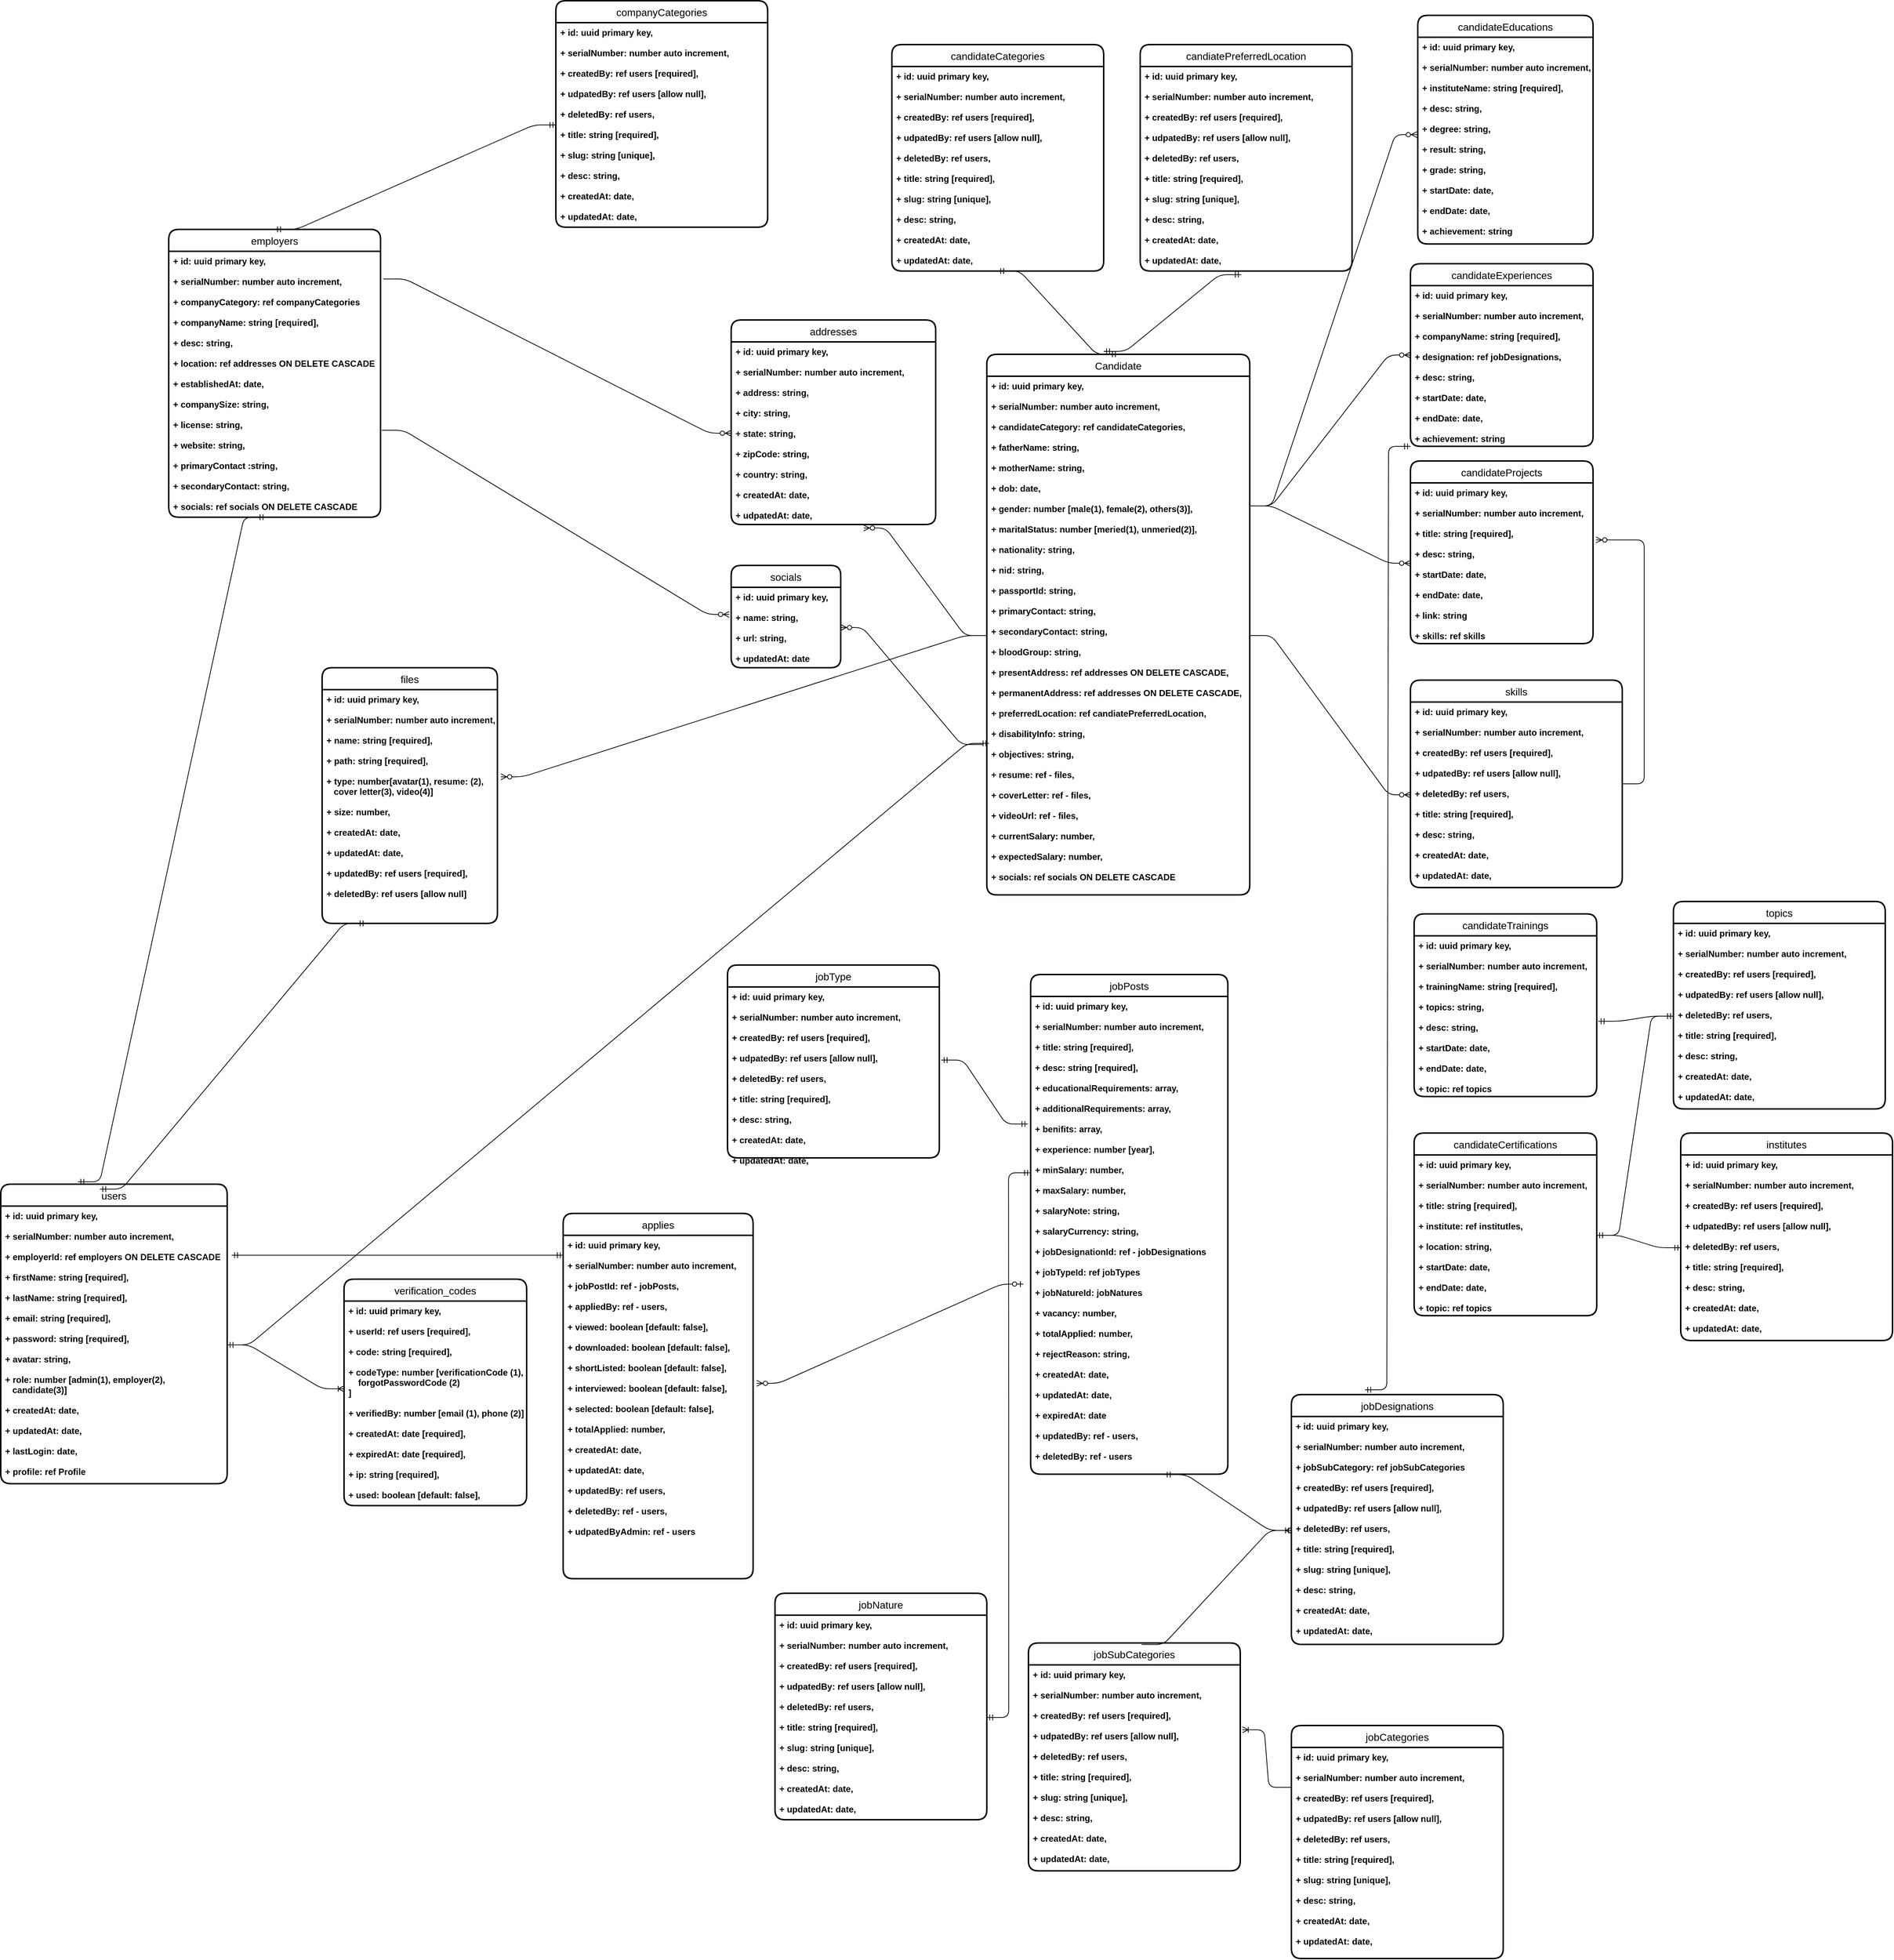 <mxfile version="22.0.2" type="device">
  <diagram id="WAGPpF2LaKX80kCjaSZH" name="Page-1">
    <mxGraphModel dx="1363" dy="2708" grid="1" gridSize="10" guides="1" tooltips="1" connect="1" arrows="1" fold="1" page="1" pageScale="1" pageWidth="827" pageHeight="1169" math="0" shadow="0">
      <root>
        <mxCell id="0" />
        <mxCell id="1" parent="0" />
        <mxCell id="UpTmUMsQdDxuBzCbDC8o-1" value="users" style="swimlane;childLayout=stackLayout;horizontal=1;startSize=30;horizontalStack=0;rounded=1;fontSize=14;fontStyle=0;strokeWidth=2;resizeParent=0;resizeLast=1;shadow=0;dashed=0;align=center;" parent="1" vertex="1">
          <mxGeometry x="-580" y="-440" width="310" height="410" as="geometry" />
        </mxCell>
        <mxCell id="UpTmUMsQdDxuBzCbDC8o-2" value="+ id: uuid primary key,&#xa;&#xa;+ serialNumber: number auto increment,&#xa;&#xa;+ employerId: ref employers ON DELETE CASCADE&#xa;&#xa;+ firstName: string [required],&#xa;&#xa;+ lastName: string [required],&#xa;&#xa;+ email: string [required],&#xa;&#xa;+ password: string [required],&#xa;&#xa;+ avatar: string,&#xa;&#xa;+ role: number [admin(1), employer(2), &#xa;   candidate(3)]&#xa;&#xa;+ createdAt: date,&#xa;&#xa;+ updatedAt: date,&#xa;&#xa;+ lastLogin: date,&#xa;&#xa;+ profile: ref Profile" style="align=left;strokeColor=none;fillColor=none;spacingLeft=4;fontSize=12;verticalAlign=top;resizable=0;rotatable=0;part=1;fontStyle=1" parent="UpTmUMsQdDxuBzCbDC8o-1" vertex="1">
          <mxGeometry y="30" width="310" height="380" as="geometry" />
        </mxCell>
        <mxCell id="UpTmUMsQdDxuBzCbDC8o-5" value="verification_codes" style="swimlane;childLayout=stackLayout;horizontal=1;startSize=30;horizontalStack=0;rounded=1;fontSize=14;fontStyle=0;strokeWidth=2;resizeParent=0;resizeLast=1;shadow=0;dashed=0;align=center;" parent="1" vertex="1">
          <mxGeometry x="-110" y="-310" width="250" height="310" as="geometry" />
        </mxCell>
        <mxCell id="UpTmUMsQdDxuBzCbDC8o-6" value="+ id: uuid primary key,&#xa;&#xa;+ userId: ref users [required],&#xa;&#xa;+ code: string [required],&#xa;&#xa;+ codeType: number [verificationCode (1),&#xa;    forgotPasswordCode (2)&#xa;]&#xa;&#xa;+ verifiedBy: number [email (1), phone (2)]&#xa;&#xa;+ createdAt: date [required],&#xa;&#xa;+ expiredAt: date [required],&#xa;&#xa;+ ip: string [required],&#xa;&#xa;+ used: boolean [default: false],&#xa;" style="align=left;strokeColor=none;fillColor=none;spacingLeft=4;fontSize=12;verticalAlign=top;resizable=0;rotatable=0;part=1;fontStyle=1" parent="UpTmUMsQdDxuBzCbDC8o-5" vertex="1">
          <mxGeometry y="30" width="250" height="280" as="geometry" />
        </mxCell>
        <mxCell id="UpTmUMsQdDxuBzCbDC8o-13" value="" style="edgeStyle=entityRelationEdgeStyle;fontSize=12;html=1;endArrow=ERoneToMany;entryX=0;entryY=0.429;entryDx=0;entryDy=0;entryPerimeter=0;" parent="1" source="UpTmUMsQdDxuBzCbDC8o-2" target="UpTmUMsQdDxuBzCbDC8o-6" edge="1">
          <mxGeometry width="100" height="100" relative="1" as="geometry">
            <mxPoint x="-280" y="-230" as="sourcePoint" />
            <mxPoint x="-170" y="-310" as="targetPoint" />
          </mxGeometry>
        </mxCell>
        <mxCell id="UpTmUMsQdDxuBzCbDC8o-16" value="files" style="swimlane;childLayout=stackLayout;horizontal=1;startSize=30;horizontalStack=0;rounded=1;fontSize=14;fontStyle=0;strokeWidth=2;resizeParent=0;resizeLast=1;shadow=0;dashed=0;align=center;" parent="1" vertex="1">
          <mxGeometry x="-140" y="-1147" width="240" height="350" as="geometry" />
        </mxCell>
        <mxCell id="UpTmUMsQdDxuBzCbDC8o-17" value="+ id: uuid primary key,&#xa;&#xa;+ serialNumber: number auto increment,&#xa;&#xa;+ name: string [required],&#xa;&#xa;+ path: string [required],&#xa;&#xa;+ type: number[avatar(1), resume: (2), &#xa;   cover letter(3), video(4)]&#xa;&#xa;+ size: number,&#xa;&#xa;+ createdAt: date,&#xa;&#xa;+ updatedAt: date,&#xa;&#xa;+ updatedBy: ref users [required],&#xa;&#xa;+ deletedBy: ref users [allow null]&#xa;" style="align=left;strokeColor=none;fillColor=none;spacingLeft=4;fontSize=12;verticalAlign=top;resizable=0;rotatable=0;part=1;fontStyle=1" parent="UpTmUMsQdDxuBzCbDC8o-16" vertex="1">
          <mxGeometry y="30" width="240" height="320" as="geometry" />
        </mxCell>
        <mxCell id="UpTmUMsQdDxuBzCbDC8o-21" value="employers" style="swimlane;childLayout=stackLayout;horizontal=1;startSize=30;horizontalStack=0;rounded=1;fontSize=14;fontStyle=0;strokeWidth=2;resizeParent=0;resizeLast=1;shadow=0;dashed=0;align=center;" parent="1" vertex="1">
          <mxGeometry x="-350" y="-1747" width="290" height="394" as="geometry" />
        </mxCell>
        <mxCell id="UpTmUMsQdDxuBzCbDC8o-22" value="+ id: uuid primary key,&#xa;&#xa;+ serialNumber: number auto increment,&#xa;&#xa;+ companyCategory: ref companyCategories&#xa;&#xa;+ companyName: string [required],&#xa;&#xa;+ desc: string,&#xa;&#xa;+ location: ref addresses ON DELETE CASCADE&#xa;&#xa;+ establishedAt: date,&#xa;&#xa;+ companySize: string,&#xa;&#xa;+ license: string,&#xa;&#xa;+ website: string,&#xa;&#xa;+ primaryContact :string,&#xa;&#xa;+ secondaryContact: string,&#xa;&#xa;+ socials: ref socials ON DELETE CASCADE" style="align=left;strokeColor=none;fillColor=none;spacingLeft=4;fontSize=12;verticalAlign=top;resizable=0;rotatable=0;part=1;fontStyle=1" parent="UpTmUMsQdDxuBzCbDC8o-21" vertex="1">
          <mxGeometry y="30" width="290" height="364" as="geometry" />
        </mxCell>
        <mxCell id="UpTmUMsQdDxuBzCbDC8o-23" value="addresses" style="swimlane;childLayout=stackLayout;horizontal=1;startSize=30;horizontalStack=0;rounded=1;fontSize=14;fontStyle=0;strokeWidth=2;resizeParent=0;resizeLast=1;shadow=0;dashed=0;align=center;" parent="1" vertex="1">
          <mxGeometry x="420" y="-1623" width="280" height="280" as="geometry" />
        </mxCell>
        <mxCell id="UpTmUMsQdDxuBzCbDC8o-24" value="+ id: uuid primary key,&#xa;&#xa;+ serialNumber: number auto increment,&#xa;&#xa;+ address: string,&#xa;&#xa;+ city: string,&#xa;&#xa;+ state: string,&#xa;&#xa;+ zipCode: string,&#xa;&#xa;+ country: string,&#xa;&#xa;+ createdAt: date,&#xa;&#xa;+ udpatedAt: date,&#xa;" style="align=left;strokeColor=none;fillColor=none;spacingLeft=4;fontSize=12;verticalAlign=top;resizable=0;rotatable=0;part=1;fontStyle=1" parent="UpTmUMsQdDxuBzCbDC8o-23" vertex="1">
          <mxGeometry y="30" width="280" height="250" as="geometry" />
        </mxCell>
        <mxCell id="UpTmUMsQdDxuBzCbDC8o-27" value="socials" style="swimlane;childLayout=stackLayout;horizontal=1;startSize=30;horizontalStack=0;rounded=1;fontSize=14;fontStyle=0;strokeWidth=2;resizeParent=0;resizeLast=1;shadow=0;dashed=0;align=center;" parent="1" vertex="1">
          <mxGeometry x="420" y="-1287" width="150" height="140" as="geometry" />
        </mxCell>
        <mxCell id="UpTmUMsQdDxuBzCbDC8o-28" value="+ id: uuid primary key,&#xa;&#xa;+ name: string,&#xa;&#xa;+ url: string,&#xa;&#xa;+ updatedAt: date&#xa;" style="align=left;strokeColor=none;fillColor=none;spacingLeft=4;fontSize=12;verticalAlign=top;resizable=0;rotatable=0;part=1;fontStyle=1" parent="UpTmUMsQdDxuBzCbDC8o-27" vertex="1">
          <mxGeometry y="30" width="150" height="110" as="geometry" />
        </mxCell>
        <mxCell id="UpTmUMsQdDxuBzCbDC8o-31" value="companyCategories" style="swimlane;childLayout=stackLayout;horizontal=1;startSize=30;horizontalStack=0;rounded=1;fontSize=14;fontStyle=0;strokeWidth=2;resizeParent=0;resizeLast=1;shadow=0;dashed=0;align=center;" parent="1" vertex="1">
          <mxGeometry x="180" y="-2060" width="290" height="310" as="geometry" />
        </mxCell>
        <mxCell id="UpTmUMsQdDxuBzCbDC8o-32" value="+ id: uuid primary key,&#xa;&#xa;+ serialNumber: number auto increment,&#xa;&#xa;+ createdBy: ref users [required],&#xa;&#xa;+ udpatedBy: ref users [allow null],&#xa;&#xa;+ deletedBy: ref users,&#xa;&#xa;+ title: string [required],&#xa;&#xa;+ slug: string [unique],&#xa;&#xa;+ desc: string,&#xa;&#xa;+ createdAt: date,&#xa;&#xa;+ updatedAt: date,&#xa;&#xa;" style="align=left;strokeColor=none;fillColor=none;spacingLeft=4;fontSize=12;verticalAlign=top;resizable=0;rotatable=0;part=1;fontStyle=1" parent="UpTmUMsQdDxuBzCbDC8o-31" vertex="1">
          <mxGeometry y="30" width="290" height="280" as="geometry" />
        </mxCell>
        <mxCell id="UpTmUMsQdDxuBzCbDC8o-33" value="" style="edgeStyle=entityRelationEdgeStyle;fontSize=12;html=1;endArrow=ERmandOne;startArrow=ERmandOne;exitX=0.5;exitY=0;exitDx=0;exitDy=0;" parent="1" source="UpTmUMsQdDxuBzCbDC8o-21" target="UpTmUMsQdDxuBzCbDC8o-32" edge="1">
          <mxGeometry width="100" height="100" relative="1" as="geometry">
            <mxPoint x="680" y="-917" as="sourcePoint" />
            <mxPoint x="382.99" y="-1818.174" as="targetPoint" />
          </mxGeometry>
        </mxCell>
        <mxCell id="UpTmUMsQdDxuBzCbDC8o-34" value="" style="edgeStyle=entityRelationEdgeStyle;fontSize=12;html=1;endArrow=ERmandOne;startArrow=ERmandOne;exitX=0.341;exitY=-0.008;exitDx=0;exitDy=0;exitPerimeter=0;entryX=0.459;entryY=1;entryDx=0;entryDy=0;entryPerimeter=0;" parent="1" source="UpTmUMsQdDxuBzCbDC8o-1" target="UpTmUMsQdDxuBzCbDC8o-22" edge="1">
          <mxGeometry width="100" height="100" relative="1" as="geometry">
            <mxPoint x="400" y="-810" as="sourcePoint" />
            <mxPoint x="500" y="-910" as="targetPoint" />
          </mxGeometry>
        </mxCell>
        <mxCell id="UpTmUMsQdDxuBzCbDC8o-37" value="Candidate" style="swimlane;childLayout=stackLayout;horizontal=1;startSize=30;horizontalStack=0;rounded=1;fontSize=14;fontStyle=0;strokeWidth=2;resizeParent=0;resizeLast=1;shadow=0;dashed=0;align=center;" parent="1" vertex="1">
          <mxGeometry x="770" y="-1576" width="360" height="740" as="geometry" />
        </mxCell>
        <mxCell id="UpTmUMsQdDxuBzCbDC8o-38" value="+ id: uuid primary key,&#xa;&#xa;+ serialNumber: number auto increment,&#xa;&#xa;+ candidateCategory: ref candidateCategories,&#xa;&#xa;+ fatherName: string,&#xa;&#xa;+ motherName: string,&#xa;&#xa;+ dob: date,&#xa;&#xa;+ gender: number [male(1), female(2), others(3)],&#xa;&#xa;+ maritalStatus: number [meried(1), unmeried(2)],&#xa;&#xa;+ nationality: string,&#xa;&#xa;+ nid: string,&#xa;&#xa;+ passportId: string,&#xa;&#xa;+ primaryContact: string,&#xa;&#xa;+ secondaryContact: string,&#xa;&#xa;+ bloodGroup: string,&#xa;&#xa;+ presentAddress: ref addresses ON DELETE CASCADE,&#xa;&#xa;+ permanentAddress: ref addresses ON DELETE CASCADE,&#xa;&#xa;+ preferredLocation: ref candiatePreferredLocation,&#xa;&#xa;+ disabilityInfo: string,&#xa;&#xa;+ objectives: string,&#xa;&#xa;+ resume: ref - files,&#xa;&#xa;+ coverLetter: ref - files,&#xa;&#xa;+ videoUrl: ref - files,&#xa;&#xa;+ currentSalary: number,&#xa;&#xa;+ expectedSalary: number, &#xa;&#xa;+ socials: ref socials ON DELETE CASCADE" style="align=left;strokeColor=none;fillColor=none;spacingLeft=4;fontSize=12;verticalAlign=top;resizable=0;rotatable=0;part=1;fontStyle=1" parent="UpTmUMsQdDxuBzCbDC8o-37" vertex="1">
          <mxGeometry y="30" width="360" height="710" as="geometry" />
        </mxCell>
        <mxCell id="UpTmUMsQdDxuBzCbDC8o-39" value="candidateCategories" style="swimlane;childLayout=stackLayout;horizontal=1;startSize=30;horizontalStack=0;rounded=1;fontSize=14;fontStyle=0;strokeWidth=2;resizeParent=0;resizeLast=1;shadow=0;dashed=0;align=center;" parent="1" vertex="1">
          <mxGeometry x="640" y="-2000" width="290" height="310" as="geometry" />
        </mxCell>
        <mxCell id="UpTmUMsQdDxuBzCbDC8o-40" value="+ id: uuid primary key,&#xa;&#xa;+ serialNumber: number auto increment,&#xa;&#xa;+ createdBy: ref users [required],&#xa;&#xa;+ udpatedBy: ref users [allow null],&#xa;&#xa;+ deletedBy: ref users,&#xa;&#xa;+ title: string [required],&#xa;&#xa;+ slug: string [unique],&#xa;&#xa;+ desc: string,&#xa;&#xa;+ createdAt: date,&#xa;&#xa;+ updatedAt: date,&#xa;&#xa;" style="align=left;strokeColor=none;fillColor=none;spacingLeft=4;fontSize=12;verticalAlign=top;resizable=0;rotatable=0;part=1;fontStyle=1" parent="UpTmUMsQdDxuBzCbDC8o-39" vertex="1">
          <mxGeometry y="30" width="290" height="280" as="geometry" />
        </mxCell>
        <mxCell id="UpTmUMsQdDxuBzCbDC8o-44" value="candiatePreferredLocation" style="swimlane;childLayout=stackLayout;horizontal=1;startSize=30;horizontalStack=0;rounded=1;fontSize=14;fontStyle=0;strokeWidth=2;resizeParent=0;resizeLast=1;shadow=0;dashed=0;align=center;" parent="1" vertex="1">
          <mxGeometry x="980" y="-2000" width="290" height="310" as="geometry" />
        </mxCell>
        <mxCell id="UpTmUMsQdDxuBzCbDC8o-45" value="+ id: uuid primary key,&#xa;&#xa;+ serialNumber: number auto increment,&#xa;&#xa;+ createdBy: ref users [required],&#xa;&#xa;+ udpatedBy: ref users [allow null],&#xa;&#xa;+ deletedBy: ref users,&#xa;&#xa;+ title: string [required],&#xa;&#xa;+ slug: string [unique],&#xa;&#xa;+ desc: string,&#xa;&#xa;+ createdAt: date,&#xa;&#xa;+ updatedAt: date,&#xa;&#xa;" style="align=left;strokeColor=none;fillColor=none;spacingLeft=4;fontSize=12;verticalAlign=top;resizable=0;rotatable=0;part=1;fontStyle=1" parent="UpTmUMsQdDxuBzCbDC8o-44" vertex="1">
          <mxGeometry y="30" width="290" height="280" as="geometry" />
        </mxCell>
        <mxCell id="UpTmUMsQdDxuBzCbDC8o-49" value="" style="edgeStyle=entityRelationEdgeStyle;fontSize=12;html=1;endArrow=ERzeroToMany;endFill=1;exitX=1.006;exitY=0.673;exitDx=0;exitDy=0;exitPerimeter=0;entryX=-0.017;entryY=0.337;entryDx=0;entryDy=0;entryPerimeter=0;" parent="1" source="UpTmUMsQdDxuBzCbDC8o-22" target="UpTmUMsQdDxuBzCbDC8o-28" edge="1">
          <mxGeometry width="100" height="100" relative="1" as="geometry">
            <mxPoint x="310" y="-1117" as="sourcePoint" />
            <mxPoint x="410" y="-1217" as="targetPoint" />
          </mxGeometry>
        </mxCell>
        <mxCell id="UpTmUMsQdDxuBzCbDC8o-51" value="" style="edgeStyle=entityRelationEdgeStyle;fontSize=12;html=1;endArrow=ERzeroToMany;endFill=1;exitX=1.013;exitY=0.104;exitDx=0;exitDy=0;exitPerimeter=0;" parent="1" source="UpTmUMsQdDxuBzCbDC8o-22" target="UpTmUMsQdDxuBzCbDC8o-24" edge="1">
          <mxGeometry width="100" height="100" relative="1" as="geometry">
            <mxPoint x="340.0" y="-1379.098" as="sourcePoint" />
            <mxPoint x="453.71" y="-1437.0" as="targetPoint" />
          </mxGeometry>
        </mxCell>
        <mxCell id="UpTmUMsQdDxuBzCbDC8o-52" value="" style="edgeStyle=entityRelationEdgeStyle;fontSize=12;html=1;endArrow=ERmandOne;startArrow=ERmandOne;entryX=0.5;entryY=1;entryDx=0;entryDy=0;exitX=0.5;exitY=0;exitDx=0;exitDy=0;" parent="1" source="UpTmUMsQdDxuBzCbDC8o-37" target="UpTmUMsQdDxuBzCbDC8o-40" edge="1">
          <mxGeometry width="100" height="100" relative="1" as="geometry">
            <mxPoint x="894.01" y="-1638.83" as="sourcePoint" />
            <mxPoint x="910.0" y="-1820.004" as="targetPoint" />
          </mxGeometry>
        </mxCell>
        <mxCell id="UpTmUMsQdDxuBzCbDC8o-53" value="" style="edgeStyle=entityRelationEdgeStyle;fontSize=12;html=1;endArrow=ERmandOne;startArrow=ERmandOne;entryX=0.477;entryY=1.018;entryDx=0;entryDy=0;entryPerimeter=0;" parent="1" target="UpTmUMsQdDxuBzCbDC8o-45" edge="1">
          <mxGeometry width="100" height="100" relative="1" as="geometry">
            <mxPoint x="930" y="-1580" as="sourcePoint" />
            <mxPoint x="795" y="-1706.0" as="targetPoint" />
          </mxGeometry>
        </mxCell>
        <mxCell id="UpTmUMsQdDxuBzCbDC8o-56" value="" style="edgeStyle=entityRelationEdgeStyle;fontSize=12;html=1;endArrow=ERzeroToMany;endFill=1;entryX=1;entryY=0.5;entryDx=0;entryDy=0;exitX=-0.014;exitY=0.71;exitDx=0;exitDy=0;exitPerimeter=0;" parent="1" source="UpTmUMsQdDxuBzCbDC8o-38" target="UpTmUMsQdDxuBzCbDC8o-28" edge="1">
          <mxGeometry width="100" height="100" relative="1" as="geometry">
            <mxPoint x="750" y="-1110" as="sourcePoint" />
            <mxPoint x="703.71" y="-1198.95" as="targetPoint" />
          </mxGeometry>
        </mxCell>
        <mxCell id="UpTmUMsQdDxuBzCbDC8o-58" value="" style="edgeStyle=entityRelationEdgeStyle;fontSize=12;html=1;endArrow=ERzeroToMany;endFill=1;entryX=0.648;entryY=1.019;entryDx=0;entryDy=0;entryPerimeter=0;" parent="1" source="UpTmUMsQdDxuBzCbDC8o-38" target="UpTmUMsQdDxuBzCbDC8o-24" edge="1">
          <mxGeometry width="100" height="100" relative="1" as="geometry">
            <mxPoint x="774.96" y="-1031.9" as="sourcePoint" />
            <mxPoint x="560" y="-1145" as="targetPoint" />
          </mxGeometry>
        </mxCell>
        <mxCell id="UpTmUMsQdDxuBzCbDC8o-59" value="" style="edgeStyle=entityRelationEdgeStyle;fontSize=12;html=1;endArrow=ERmandOne;startArrow=ERmandOne;entryX=0.008;entryY=0.708;entryDx=0;entryDy=0;entryPerimeter=0;" parent="1" source="UpTmUMsQdDxuBzCbDC8o-2" target="UpTmUMsQdDxuBzCbDC8o-38" edge="1">
          <mxGeometry width="100" height="100" relative="1" as="geometry">
            <mxPoint x="-84.29" y="-53.28" as="sourcePoint" />
            <mxPoint x="490" y="-716" as="targetPoint" />
          </mxGeometry>
        </mxCell>
        <mxCell id="UpTmUMsQdDxuBzCbDC8o-61" value="" style="edgeStyle=entityRelationEdgeStyle;fontSize=12;html=1;endArrow=ERmandOne;startArrow=ERmandOne;exitX=0.341;exitY=-0.008;exitDx=0;exitDy=0;exitPerimeter=0;entryX=0.25;entryY=1;entryDx=0;entryDy=0;" parent="1" target="UpTmUMsQdDxuBzCbDC8o-17" edge="1">
          <mxGeometry width="100" height="100" relative="1" as="geometry">
            <mxPoint x="-444.29" y="-433.28" as="sourcePoint" />
            <mxPoint x="-594.89" y="-1246" as="targetPoint" />
          </mxGeometry>
        </mxCell>
        <mxCell id="UpTmUMsQdDxuBzCbDC8o-63" value="" style="edgeStyle=entityRelationEdgeStyle;fontSize=12;html=1;endArrow=ERzeroToMany;endFill=1;entryX=1.02;entryY=0.373;entryDx=0;entryDy=0;entryPerimeter=0;" parent="1" source="UpTmUMsQdDxuBzCbDC8o-38" target="UpTmUMsQdDxuBzCbDC8o-17" edge="1">
          <mxGeometry width="100" height="100" relative="1" as="geometry">
            <mxPoint x="774.96" y="-1031.9" as="sourcePoint" />
            <mxPoint x="560" y="-1145" as="targetPoint" />
          </mxGeometry>
        </mxCell>
        <mxCell id="UpTmUMsQdDxuBzCbDC8o-65" value="candidateEducations" style="swimlane;childLayout=stackLayout;horizontal=1;startSize=30;horizontalStack=0;rounded=1;fontSize=14;fontStyle=0;strokeWidth=2;resizeParent=0;resizeLast=1;shadow=0;dashed=0;align=center;" parent="1" vertex="1">
          <mxGeometry x="1360" y="-2040" width="240" height="313" as="geometry" />
        </mxCell>
        <mxCell id="UpTmUMsQdDxuBzCbDC8o-66" value="+ id: uuid primary key,&#xa;&#xa;+ serialNumber: number auto increment,&#xa;&#xa;+ instituteName: string [required],&#xa;&#xa;+ desc: string,&#xa;&#xa;+ degree: string,&#xa;&#xa;+ result: string,&#xa;&#xa;+ grade: string,&#xa;&#xa;+ startDate: date,&#xa;&#xa;+ endDate: date,&#xa;&#xa;+ achievement: string&#xa;" style="align=left;strokeColor=none;fillColor=none;spacingLeft=4;fontSize=12;verticalAlign=top;resizable=0;rotatable=0;part=1;fontStyle=1" parent="UpTmUMsQdDxuBzCbDC8o-65" vertex="1">
          <mxGeometry y="30" width="240" height="283" as="geometry" />
        </mxCell>
        <mxCell id="UpTmUMsQdDxuBzCbDC8o-67" value="" style="edgeStyle=entityRelationEdgeStyle;fontSize=12;html=1;endArrow=ERzeroToMany;endFill=1;exitX=1;exitY=0.25;exitDx=0;exitDy=0;entryX=-0.004;entryY=0.471;entryDx=0;entryDy=0;entryPerimeter=0;" parent="1" source="UpTmUMsQdDxuBzCbDC8o-38" target="UpTmUMsQdDxuBzCbDC8o-66" edge="1">
          <mxGeometry width="100" height="100" relative="1" as="geometry">
            <mxPoint x="1147" y="-1371.144" as="sourcePoint" />
            <mxPoint x="1261.23" y="-1470" as="targetPoint" />
          </mxGeometry>
        </mxCell>
        <mxCell id="UpTmUMsQdDxuBzCbDC8o-69" value="candidateExperiences" style="swimlane;childLayout=stackLayout;horizontal=1;startSize=30;horizontalStack=0;rounded=1;fontSize=14;fontStyle=0;strokeWidth=2;resizeParent=0;resizeLast=1;shadow=0;dashed=0;align=center;" parent="1" vertex="1">
          <mxGeometry x="1350" y="-1700" width="250" height="250" as="geometry" />
        </mxCell>
        <mxCell id="UpTmUMsQdDxuBzCbDC8o-70" value="+ id: uuid primary key,&#xa;&#xa;+ serialNumber: number auto increment,&#xa;&#xa;+ companyName: string [required],&#xa;&#xa;+ designation: ref jobDesignations,&#xa;&#xa;+ desc: string,&#xa;&#xa;+ startDate: date,&#xa;&#xa;+ endDate: date,&#xa;&#xa;+ achievement: string&#xa;" style="align=left;strokeColor=none;fillColor=none;spacingLeft=4;fontSize=12;verticalAlign=top;resizable=0;rotatable=0;part=1;fontStyle=1" parent="UpTmUMsQdDxuBzCbDC8o-69" vertex="1">
          <mxGeometry y="30" width="250" height="220" as="geometry" />
        </mxCell>
        <mxCell id="UpTmUMsQdDxuBzCbDC8o-71" value="jobDesignations" style="swimlane;childLayout=stackLayout;horizontal=1;startSize=30;horizontalStack=0;rounded=1;fontSize=14;fontStyle=0;strokeWidth=2;resizeParent=0;resizeLast=1;shadow=0;dashed=0;align=center;" parent="1" vertex="1">
          <mxGeometry x="1187" y="-152" width="290" height="342" as="geometry" />
        </mxCell>
        <mxCell id="UpTmUMsQdDxuBzCbDC8o-72" value="+ id: uuid primary key,&#xa;&#xa;+ serialNumber: number auto increment,&#xa;&#xa;+ jobSubCategory: ref jobSubCategories&#xa;&#xa;+ createdBy: ref users [required],&#xa;&#xa;+ udpatedBy: ref users [allow null],&#xa;&#xa;+ deletedBy: ref users,&#xa;&#xa;+ title: string [required],&#xa;&#xa;+ slug: string [unique],&#xa;&#xa;+ desc: string,&#xa;&#xa;+ createdAt: date,&#xa;&#xa;+ updatedAt: date,&#xa;&#xa;" style="align=left;strokeColor=none;fillColor=none;spacingLeft=4;fontSize=12;verticalAlign=top;resizable=0;rotatable=0;part=1;fontStyle=1" parent="UpTmUMsQdDxuBzCbDC8o-71" vertex="1">
          <mxGeometry y="30" width="290" height="312" as="geometry" />
        </mxCell>
        <mxCell id="UpTmUMsQdDxuBzCbDC8o-73" value="" style="edgeStyle=entityRelationEdgeStyle;fontSize=12;html=1;endArrow=ERmandOne;startArrow=ERmandOne;exitX=0;exitY=1;exitDx=0;exitDy=0;entryX=0.347;entryY=-0.019;entryDx=0;entryDy=0;entryPerimeter=0;" parent="1" source="UpTmUMsQdDxuBzCbDC8o-70" target="UpTmUMsQdDxuBzCbDC8o-71" edge="1">
          <mxGeometry width="100" height="100" relative="1" as="geometry">
            <mxPoint x="1470" y="-1660" as="sourcePoint" />
            <mxPoint x="1570" y="-1760" as="targetPoint" />
          </mxGeometry>
        </mxCell>
        <mxCell id="UpTmUMsQdDxuBzCbDC8o-74" value="" style="edgeStyle=entityRelationEdgeStyle;fontSize=12;html=1;endArrow=ERzeroToMany;endFill=1;entryX=0;entryY=0.5;entryDx=0;entryDy=0;exitX=1;exitY=0.25;exitDx=0;exitDy=0;" parent="1" source="UpTmUMsQdDxuBzCbDC8o-38" target="UpTmUMsQdDxuBzCbDC8o-69" edge="1">
          <mxGeometry width="100" height="100" relative="1" as="geometry">
            <mxPoint x="1140" y="-1358.5" as="sourcePoint" />
            <mxPoint x="1369.04" y="-1858.12" as="targetPoint" />
          </mxGeometry>
        </mxCell>
        <mxCell id="UpTmUMsQdDxuBzCbDC8o-75" value="candidateProjects" style="swimlane;childLayout=stackLayout;horizontal=1;startSize=30;horizontalStack=0;rounded=1;fontSize=14;fontStyle=0;strokeWidth=2;resizeParent=0;resizeLast=1;shadow=0;dashed=0;align=center;" parent="1" vertex="1">
          <mxGeometry x="1350" y="-1430" width="250" height="250" as="geometry" />
        </mxCell>
        <mxCell id="UpTmUMsQdDxuBzCbDC8o-76" value="+ id: uuid primary key,&#xa;&#xa;+ serialNumber: number auto increment,&#xa;&#xa;+ title: string [required],&#xa;&#xa;+ desc: string,&#xa;&#xa;+ startDate: date,&#xa;&#xa;+ endDate: date,&#xa;&#xa;+ link: string&#xa;&#xa;+ skills: ref skills&#xa;" style="align=left;strokeColor=none;fillColor=none;spacingLeft=4;fontSize=12;verticalAlign=top;resizable=0;rotatable=0;part=1;fontStyle=1" parent="UpTmUMsQdDxuBzCbDC8o-75" vertex="1">
          <mxGeometry y="30" width="250" height="220" as="geometry" />
        </mxCell>
        <mxCell id="UpTmUMsQdDxuBzCbDC8o-77" value="" style="edgeStyle=entityRelationEdgeStyle;fontSize=12;html=1;endArrow=ERzeroToMany;endFill=1;exitX=1;exitY=0.25;exitDx=0;exitDy=0;" parent="1" source="UpTmUMsQdDxuBzCbDC8o-38" target="UpTmUMsQdDxuBzCbDC8o-76" edge="1">
          <mxGeometry width="100" height="100" relative="1" as="geometry">
            <mxPoint x="1140" y="-1358.5" as="sourcePoint" />
            <mxPoint x="1360" y="-1565" as="targetPoint" />
          </mxGeometry>
        </mxCell>
        <mxCell id="UpTmUMsQdDxuBzCbDC8o-78" value="skills" style="swimlane;childLayout=stackLayout;horizontal=1;startSize=30;horizontalStack=0;rounded=1;fontSize=14;fontStyle=0;strokeWidth=2;resizeParent=0;resizeLast=1;shadow=0;dashed=0;align=center;" parent="1" vertex="1">
          <mxGeometry x="1350" y="-1130" width="290" height="284" as="geometry" />
        </mxCell>
        <mxCell id="UpTmUMsQdDxuBzCbDC8o-79" value="+ id: uuid primary key,&#xa;&#xa;+ serialNumber: number auto increment,&#xa;&#xa;+ createdBy: ref users [required],&#xa;&#xa;+ udpatedBy: ref users [allow null],&#xa;&#xa;+ deletedBy: ref users,&#xa;&#xa;+ title: string [required],&#xa;&#xa;+ desc: string,&#xa;&#xa;+ createdAt: date,&#xa;&#xa;+ updatedAt: date,&#xa;&#xa;" style="align=left;strokeColor=none;fillColor=none;spacingLeft=4;fontSize=12;verticalAlign=top;resizable=0;rotatable=0;part=1;fontStyle=1" parent="UpTmUMsQdDxuBzCbDC8o-78" vertex="1">
          <mxGeometry y="30" width="290" height="254" as="geometry" />
        </mxCell>
        <mxCell id="UpTmUMsQdDxuBzCbDC8o-80" value="" style="edgeStyle=entityRelationEdgeStyle;fontSize=12;html=1;endArrow=ERzeroToMany;endFill=1;" parent="1" source="UpTmUMsQdDxuBzCbDC8o-38" target="UpTmUMsQdDxuBzCbDC8o-79" edge="1">
          <mxGeometry width="100" height="100" relative="1" as="geometry">
            <mxPoint x="1140" y="-1358.5" as="sourcePoint" />
            <mxPoint x="1360" y="-1280" as="targetPoint" />
          </mxGeometry>
        </mxCell>
        <mxCell id="UpTmUMsQdDxuBzCbDC8o-81" value="" style="edgeStyle=entityRelationEdgeStyle;fontSize=12;html=1;endArrow=ERzeroToMany;endFill=1;entryX=1.016;entryY=0.355;entryDx=0;entryDy=0;entryPerimeter=0;" parent="1" source="UpTmUMsQdDxuBzCbDC8o-78" target="UpTmUMsQdDxuBzCbDC8o-76" edge="1">
          <mxGeometry width="100" height="100" relative="1" as="geometry">
            <mxPoint x="1140" y="-1181" as="sourcePoint" />
            <mxPoint x="1360" y="-963" as="targetPoint" />
          </mxGeometry>
        </mxCell>
        <mxCell id="UpTmUMsQdDxuBzCbDC8o-84" value="candidateTrainings" style="swimlane;childLayout=stackLayout;horizontal=1;startSize=30;horizontalStack=0;rounded=1;fontSize=14;fontStyle=0;strokeWidth=2;resizeParent=0;resizeLast=1;shadow=0;dashed=0;align=center;" parent="1" vertex="1">
          <mxGeometry x="1355" y="-810" width="250" height="250" as="geometry" />
        </mxCell>
        <mxCell id="UpTmUMsQdDxuBzCbDC8o-85" value="+ id: uuid primary key,&#xa;&#xa;+ serialNumber: number auto increment,&#xa;&#xa;+ trainingName: string [required],&#xa;&#xa;+ topics: string,&#xa;&#xa;+ desc: string,&#xa;&#xa;+ startDate: date,&#xa;&#xa;+ endDate: date,&#xa;&#xa;+ topic: ref topics&#xa;" style="align=left;strokeColor=none;fillColor=none;spacingLeft=4;fontSize=12;verticalAlign=top;resizable=0;rotatable=0;part=1;fontStyle=1" parent="UpTmUMsQdDxuBzCbDC8o-84" vertex="1">
          <mxGeometry y="30" width="250" height="220" as="geometry" />
        </mxCell>
        <mxCell id="UpTmUMsQdDxuBzCbDC8o-90" value="topics" style="swimlane;childLayout=stackLayout;horizontal=1;startSize=30;horizontalStack=0;rounded=1;fontSize=14;fontStyle=0;strokeWidth=2;resizeParent=0;resizeLast=1;shadow=0;dashed=0;align=center;" parent="1" vertex="1">
          <mxGeometry x="1710" y="-827" width="290" height="284" as="geometry" />
        </mxCell>
        <mxCell id="UpTmUMsQdDxuBzCbDC8o-91" value="+ id: uuid primary key,&#xa;&#xa;+ serialNumber: number auto increment,&#xa;&#xa;+ createdBy: ref users [required],&#xa;&#xa;+ udpatedBy: ref users [allow null],&#xa;&#xa;+ deletedBy: ref users,&#xa;&#xa;+ title: string [required],&#xa;&#xa;+ desc: string,&#xa;&#xa;+ createdAt: date,&#xa;&#xa;+ updatedAt: date,&#xa;&#xa;" style="align=left;strokeColor=none;fillColor=none;spacingLeft=4;fontSize=12;verticalAlign=top;resizable=0;rotatable=0;part=1;fontStyle=1" parent="UpTmUMsQdDxuBzCbDC8o-90" vertex="1">
          <mxGeometry y="30" width="290" height="254" as="geometry" />
        </mxCell>
        <mxCell id="UpTmUMsQdDxuBzCbDC8o-93" value="" style="edgeStyle=entityRelationEdgeStyle;fontSize=12;html=1;endArrow=ERmandOne;startArrow=ERmandOne;exitX=1.008;exitY=0.532;exitDx=0;exitDy=0;exitPerimeter=0;" parent="1" source="UpTmUMsQdDxuBzCbDC8o-85" target="UpTmUMsQdDxuBzCbDC8o-91" edge="1">
          <mxGeometry width="100" height="100" relative="1" as="geometry">
            <mxPoint x="1830" y="-710" as="sourcePoint" />
            <mxPoint x="1930" y="-810" as="targetPoint" />
          </mxGeometry>
        </mxCell>
        <mxCell id="UpTmUMsQdDxuBzCbDC8o-94" value="candidateCertifications" style="swimlane;childLayout=stackLayout;horizontal=1;startSize=30;horizontalStack=0;rounded=1;fontSize=14;fontStyle=0;strokeWidth=2;resizeParent=0;resizeLast=1;shadow=0;dashed=0;align=center;" parent="1" vertex="1">
          <mxGeometry x="1355" y="-510" width="250" height="250" as="geometry" />
        </mxCell>
        <mxCell id="UpTmUMsQdDxuBzCbDC8o-95" value="+ id: uuid primary key,&#xa;&#xa;+ serialNumber: number auto increment,&#xa;&#xa;+ title: string [required],&#xa;&#xa;+ institute: ref institutles,&#xa;&#xa;+ location: string,&#xa;&#xa;+ startDate: date,&#xa;&#xa;+ endDate: date,&#xa;&#xa;+ topic: ref topics&#xa;" style="align=left;strokeColor=none;fillColor=none;spacingLeft=4;fontSize=12;verticalAlign=top;resizable=0;rotatable=0;part=1;fontStyle=1" parent="UpTmUMsQdDxuBzCbDC8o-94" vertex="1">
          <mxGeometry y="30" width="250" height="220" as="geometry" />
        </mxCell>
        <mxCell id="UpTmUMsQdDxuBzCbDC8o-99" value="&#xa;" style="align=left;strokeColor=none;fillColor=none;spacingLeft=4;fontSize=12;verticalAlign=top;resizable=0;rotatable=0;part=1;fontStyle=1" parent="UpTmUMsQdDxuBzCbDC8o-94" vertex="1">
          <mxGeometry y="250" width="250" as="geometry" />
        </mxCell>
        <mxCell id="UpTmUMsQdDxuBzCbDC8o-96" value="institutes" style="swimlane;childLayout=stackLayout;horizontal=1;startSize=30;horizontalStack=0;rounded=1;fontSize=14;fontStyle=0;strokeWidth=2;resizeParent=0;resizeLast=1;shadow=0;dashed=0;align=center;" parent="1" vertex="1">
          <mxGeometry x="1720" y="-510" width="290" height="284" as="geometry" />
        </mxCell>
        <mxCell id="UpTmUMsQdDxuBzCbDC8o-97" value="+ id: uuid primary key,&#xa;&#xa;+ serialNumber: number auto increment,&#xa;&#xa;+ createdBy: ref users [required],&#xa;&#xa;+ udpatedBy: ref users [allow null],&#xa;&#xa;+ deletedBy: ref users,&#xa;&#xa;+ title: string [required],&#xa;&#xa;+ desc: string,&#xa;&#xa;+ createdAt: date,&#xa;&#xa;+ updatedAt: date,&#xa;&#xa;" style="align=left;strokeColor=none;fillColor=none;spacingLeft=4;fontSize=12;verticalAlign=top;resizable=0;rotatable=0;part=1;fontStyle=1" parent="UpTmUMsQdDxuBzCbDC8o-96" vertex="1">
          <mxGeometry y="30" width="290" height="254" as="geometry" />
        </mxCell>
        <mxCell id="UpTmUMsQdDxuBzCbDC8o-98" value="" style="edgeStyle=entityRelationEdgeStyle;fontSize=12;html=1;endArrow=ERmandOne;startArrow=ERmandOne;" parent="1" source="UpTmUMsQdDxuBzCbDC8o-95" target="UpTmUMsQdDxuBzCbDC8o-97" edge="1">
          <mxGeometry width="100" height="100" relative="1" as="geometry">
            <mxPoint x="1607.0" y="-392.96" as="sourcePoint" />
            <mxPoint x="1710.0" y="-400" as="targetPoint" />
          </mxGeometry>
        </mxCell>
        <mxCell id="UpTmUMsQdDxuBzCbDC8o-100" value="" style="edgeStyle=entityRelationEdgeStyle;fontSize=12;html=1;endArrow=ERmandOne;startArrow=ERmandOne;entryX=0;entryY=0.5;entryDx=0;entryDy=0;" parent="1" source="UpTmUMsQdDxuBzCbDC8o-95" target="UpTmUMsQdDxuBzCbDC8o-91" edge="1">
          <mxGeometry width="100" height="100" relative="1" as="geometry">
            <mxPoint x="1615.0" y="-360" as="sourcePoint" />
            <mxPoint x="1730.0" y="-343" as="targetPoint" />
          </mxGeometry>
        </mxCell>
        <mxCell id="3Ew6onQdb7PsxuVIuy14-2" value="jobCategories" style="swimlane;childLayout=stackLayout;horizontal=1;startSize=30;horizontalStack=0;rounded=1;fontSize=14;fontStyle=0;strokeWidth=2;resizeParent=0;resizeLast=1;shadow=0;dashed=0;align=center;" parent="1" vertex="1">
          <mxGeometry x="1187" y="301" width="290" height="319" as="geometry" />
        </mxCell>
        <mxCell id="3Ew6onQdb7PsxuVIuy14-3" value="+ id: uuid primary key,&#xa;&#xa;+ serialNumber: number auto increment,&#xa;&#xa;+ createdBy: ref users [required],&#xa;&#xa;+ udpatedBy: ref users [allow null],&#xa;&#xa;+ deletedBy: ref users,&#xa;&#xa;+ title: string [required],&#xa;&#xa;+ slug: string [unique],&#xa;&#xa;+ desc: string,&#xa;&#xa;+ createdAt: date,&#xa;&#xa;+ updatedAt: date,&#xa;&#xa;" style="align=left;strokeColor=none;fillColor=none;spacingLeft=4;fontSize=12;verticalAlign=top;resizable=0;rotatable=0;part=1;fontStyle=1" parent="3Ew6onQdb7PsxuVIuy14-2" vertex="1">
          <mxGeometry y="30" width="290" height="289" as="geometry" />
        </mxCell>
        <mxCell id="3Ew6onQdb7PsxuVIuy14-4" value="jobSubCategories" style="swimlane;childLayout=stackLayout;horizontal=1;startSize=30;horizontalStack=0;rounded=1;fontSize=14;fontStyle=0;strokeWidth=2;resizeParent=0;resizeLast=1;shadow=0;dashed=0;align=center;" parent="1" vertex="1">
          <mxGeometry x="827" y="188" width="290" height="312" as="geometry" />
        </mxCell>
        <mxCell id="3Ew6onQdb7PsxuVIuy14-5" value="+ id: uuid primary key,&#xa;&#xa;+ serialNumber: number auto increment,&#xa;&#xa;+ createdBy: ref users [required],&#xa;&#xa;+ udpatedBy: ref users [allow null],&#xa;&#xa;+ deletedBy: ref users,&#xa;&#xa;+ title: string [required],&#xa;&#xa;+ slug: string [unique],&#xa;&#xa;+ desc: string,&#xa;&#xa;+ createdAt: date,&#xa;&#xa;+ updatedAt: date,&#xa;&#xa;" style="align=left;strokeColor=none;fillColor=none;spacingLeft=4;fontSize=12;verticalAlign=top;resizable=0;rotatable=0;part=1;fontStyle=1" parent="3Ew6onQdb7PsxuVIuy14-4" vertex="1">
          <mxGeometry y="30" width="290" height="282" as="geometry" />
        </mxCell>
        <mxCell id="3Ew6onQdb7PsxuVIuy14-6" value="" style="edgeStyle=entityRelationEdgeStyle;fontSize=12;html=1;endArrow=ERoneToMany;exitX=-0.003;exitY=0.189;exitDx=0;exitDy=0;exitPerimeter=0;entryX=1.01;entryY=0.315;entryDx=0;entryDy=0;entryPerimeter=0;" parent="1" source="3Ew6onQdb7PsxuVIuy14-3" target="3Ew6onQdb7PsxuVIuy14-5" edge="1">
          <mxGeometry width="100" height="100" relative="1" as="geometry">
            <mxPoint x="957" y="238" as="sourcePoint" />
            <mxPoint x="1057" y="138" as="targetPoint" />
          </mxGeometry>
        </mxCell>
        <mxCell id="3Ew6onQdb7PsxuVIuy14-7" value="" style="edgeStyle=entityRelationEdgeStyle;fontSize=12;html=1;endArrow=ERoneToMany;exitX=0.534;exitY=0.007;exitDx=0;exitDy=0;exitPerimeter=0;" parent="1" source="3Ew6onQdb7PsxuVIuy14-4" target="UpTmUMsQdDxuBzCbDC8o-72" edge="1">
          <mxGeometry width="100" height="100" relative="1" as="geometry">
            <mxPoint x="957" y="238" as="sourcePoint" />
            <mxPoint x="1057" y="138" as="targetPoint" />
          </mxGeometry>
        </mxCell>
        <mxCell id="3Ew6onQdb7PsxuVIuy14-8" value="jobPosts" style="swimlane;childLayout=stackLayout;horizontal=1;startSize=30;horizontalStack=0;rounded=1;fontSize=14;fontStyle=0;strokeWidth=2;resizeParent=0;resizeLast=1;shadow=0;dashed=0;align=center;" parent="1" vertex="1">
          <mxGeometry x="830" y="-727" width="270" height="684" as="geometry" />
        </mxCell>
        <mxCell id="3Ew6onQdb7PsxuVIuy14-9" value="+ id: uuid primary key,&#xa;&#xa;+ serialNumber: number auto increment,&#xa;&#xa;+ title: string [required],&#xa;&#xa;+ desc: string [required],&#xa;&#xa;+ educationalRequirements: array,&#xa;&#xa;+ additionalRequirements: array,&#xa;&#xa;+ benifits: array,&#xa;&#xa;+ experience: number [year],&#xa;&#xa;+ minSalary: number,&#xa;&#xa;+ maxSalary: number,&#xa;&#xa;+ salaryNote: string,&#xa;&#xa;+ salaryCurrency: string,&#xa;&#xa;+ jobDesignationId: ref - jobDesignations&#xa;&#xa;+ jobTypeId: ref jobTypes&#xa;&#xa;+ jobNatureId: jobNatures&#xa;&#xa;+ vacancy: number,&#xa;&#xa;+ totalApplied: number,&#xa;&#xa;+ rejectReason: string, &#xa;&#xa;+ createdAt: date,&#xa;&#xa;+ updatedAt: date,&#xa;&#xa;+ expiredAt: date&#xa;&#xa;+ updatedBy: ref - users,&#xa;&#xa;+ deletedBy: ref - users&#xa;&#xa;" style="align=left;strokeColor=none;fillColor=none;spacingLeft=4;fontSize=12;verticalAlign=top;resizable=0;rotatable=0;part=1;fontStyle=1" parent="3Ew6onQdb7PsxuVIuy14-8" vertex="1">
          <mxGeometry y="30" width="270" height="654" as="geometry" />
        </mxCell>
        <mxCell id="3Ew6onQdb7PsxuVIuy14-10" value="" style="edgeStyle=entityRelationEdgeStyle;fontSize=12;html=1;endArrow=ERmandOne;startArrow=ERmandOne;entryX=0.678;entryY=1.001;entryDx=0;entryDy=0;entryPerimeter=0;" parent="1" source="UpTmUMsQdDxuBzCbDC8o-72" target="3Ew6onQdb7PsxuVIuy14-9" edge="1">
          <mxGeometry width="100" height="100" relative="1" as="geometry">
            <mxPoint x="690" y="320" as="sourcePoint" />
            <mxPoint x="790" y="220" as="targetPoint" />
          </mxGeometry>
        </mxCell>
        <mxCell id="3Ew6onQdb7PsxuVIuy14-11" value="jobType" style="swimlane;childLayout=stackLayout;horizontal=1;startSize=30;horizontalStack=0;rounded=1;fontSize=14;fontStyle=0;strokeWidth=2;resizeParent=0;resizeLast=1;shadow=0;dashed=0;align=center;" parent="1" vertex="1">
          <mxGeometry x="415" y="-740" width="290" height="264" as="geometry" />
        </mxCell>
        <mxCell id="3Ew6onQdb7PsxuVIuy14-12" value="+ id: uuid primary key,&#xa;&#xa;+ serialNumber: number auto increment,&#xa;&#xa;+ createdBy: ref users [required],&#xa;&#xa;+ udpatedBy: ref users [allow null],&#xa;&#xa;+ deletedBy: ref users,&#xa;&#xa;+ title: string [required],&#xa;&#xa;+ desc: string,&#xa;&#xa;+ createdAt: date,&#xa;&#xa;+ updatedAt: date,&#xa;&#xa;" style="align=left;strokeColor=none;fillColor=none;spacingLeft=4;fontSize=12;verticalAlign=top;resizable=0;rotatable=0;part=1;fontStyle=1" parent="3Ew6onQdb7PsxuVIuy14-11" vertex="1">
          <mxGeometry y="30" width="290" height="234" as="geometry" />
        </mxCell>
        <mxCell id="3Ew6onQdb7PsxuVIuy14-13" value="jobNature" style="swimlane;childLayout=stackLayout;horizontal=1;startSize=30;horizontalStack=0;rounded=1;fontSize=14;fontStyle=0;strokeWidth=2;resizeParent=0;resizeLast=1;shadow=0;dashed=0;align=center;" parent="1" vertex="1">
          <mxGeometry x="480" y="120" width="290" height="310" as="geometry" />
        </mxCell>
        <mxCell id="3Ew6onQdb7PsxuVIuy14-14" value="+ id: uuid primary key,&#xa;&#xa;+ serialNumber: number auto increment,&#xa;&#xa;+ createdBy: ref users [required],&#xa;&#xa;+ udpatedBy: ref users [allow null],&#xa;&#xa;+ deletedBy: ref users,&#xa;&#xa;+ title: string [required],&#xa;&#xa;+ slug: string [unique],&#xa;&#xa;+ desc: string,&#xa;&#xa;+ createdAt: date,&#xa;&#xa;+ updatedAt: date,&#xa;&#xa;" style="align=left;strokeColor=none;fillColor=none;spacingLeft=4;fontSize=12;verticalAlign=top;resizable=0;rotatable=0;part=1;fontStyle=1" parent="3Ew6onQdb7PsxuVIuy14-13" vertex="1">
          <mxGeometry y="30" width="290" height="280" as="geometry" />
        </mxCell>
        <mxCell id="3Ew6onQdb7PsxuVIuy14-15" value="" style="edgeStyle=entityRelationEdgeStyle;fontSize=12;html=1;endArrow=ERmandOne;startArrow=ERmandOne;entryX=-0.014;entryY=0.267;entryDx=0;entryDy=0;entryPerimeter=0;exitX=1.009;exitY=0.428;exitDx=0;exitDy=0;exitPerimeter=0;" parent="1" source="3Ew6onQdb7PsxuVIuy14-12" target="3Ew6onQdb7PsxuVIuy14-9" edge="1">
          <mxGeometry width="100" height="100" relative="1" as="geometry">
            <mxPoint x="510" y="460" as="sourcePoint" />
            <mxPoint x="610" y="360" as="targetPoint" />
          </mxGeometry>
        </mxCell>
        <mxCell id="3Ew6onQdb7PsxuVIuy14-16" value="" style="edgeStyle=entityRelationEdgeStyle;fontSize=12;html=1;endArrow=ERmandOne;startArrow=ERmandOne;exitX=1;exitY=0.5;exitDx=0;exitDy=0;entryX=-0.001;entryY=0.369;entryDx=0;entryDy=0;entryPerimeter=0;" parent="1" source="3Ew6onQdb7PsxuVIuy14-14" target="3Ew6onQdb7PsxuVIuy14-9" edge="1">
          <mxGeometry width="100" height="100" relative="1" as="geometry">
            <mxPoint x="570.0" y="-41.908" as="sourcePoint" />
            <mxPoint x="820" y="-530" as="targetPoint" />
          </mxGeometry>
        </mxCell>
        <mxCell id="3Ew6onQdb7PsxuVIuy14-21" value="applies" style="swimlane;childLayout=stackLayout;horizontal=1;startSize=30;horizontalStack=0;rounded=1;fontSize=14;fontStyle=0;strokeWidth=2;resizeParent=0;resizeLast=1;shadow=0;dashed=0;align=center;" parent="1" vertex="1">
          <mxGeometry x="190" y="-400" width="260" height="500" as="geometry" />
        </mxCell>
        <mxCell id="3Ew6onQdb7PsxuVIuy14-22" value="+ id: uuid primary key,&#xa;&#xa;+ serialNumber: number auto increment,&#xa;&#xa;+ jobPostId: ref - jobPosts,&#xa;&#xa;+ appliedBy: ref - users,&#xa;&#xa;+ viewed: boolean [default: false],&#xa;&#xa;+ downloaded: boolean [default: false],&#xa;&#xa;+ shortListed: boolean [default: false],&#xa;&#xa;+ interviewed: boolean [default: false],&#xa;&#xa;+ selected: boolean [default: false],&#xa;&#xa;+ totalApplied: number,&#xa;&#xa;+ createdAt: date,&#xa;&#xa;+ updatedAt: date,&#xa;&#xa;+ updatedBy: ref users,&#xa;&#xa;+ deletedBy: ref - users,&#xa;&#xa;+ udpatedByAdmin: ref - users&#xa;&#xa;" style="align=left;strokeColor=none;fillColor=none;spacingLeft=4;fontSize=12;verticalAlign=top;resizable=0;rotatable=0;part=1;fontStyle=1" parent="3Ew6onQdb7PsxuVIuy14-21" vertex="1">
          <mxGeometry y="30" width="260" height="470" as="geometry" />
        </mxCell>
        <mxCell id="3Ew6onQdb7PsxuVIuy14-24" value="" style="edgeStyle=entityRelationEdgeStyle;fontSize=12;html=1;endArrow=ERzeroToMany;startArrow=ERzeroToOne;exitX=-0.037;exitY=0.602;exitDx=0;exitDy=0;exitPerimeter=0;entryX=1.019;entryY=0.431;entryDx=0;entryDy=0;entryPerimeter=0;" parent="1" source="3Ew6onQdb7PsxuVIuy14-9" target="3Ew6onQdb7PsxuVIuy14-22" edge="1">
          <mxGeometry width="100" height="100" relative="1" as="geometry">
            <mxPoint x="470" y="-50" as="sourcePoint" />
            <mxPoint x="570" y="-150" as="targetPoint" />
          </mxGeometry>
        </mxCell>
        <mxCell id="3Ew6onQdb7PsxuVIuy14-25" value="" style="edgeStyle=entityRelationEdgeStyle;fontSize=12;html=1;endArrow=ERmandOne;startArrow=ERmandOne;exitX=1.02;exitY=0.177;exitDx=0;exitDy=0;exitPerimeter=0;entryX=0;entryY=0.058;entryDx=0;entryDy=0;entryPerimeter=0;" parent="1" source="UpTmUMsQdDxuBzCbDC8o-2" target="3Ew6onQdb7PsxuVIuy14-22" edge="1">
          <mxGeometry width="100" height="100" relative="1" as="geometry">
            <mxPoint x="-150" y="-80" as="sourcePoint" />
            <mxPoint x="-50" y="-180" as="targetPoint" />
          </mxGeometry>
        </mxCell>
      </root>
    </mxGraphModel>
  </diagram>
</mxfile>
